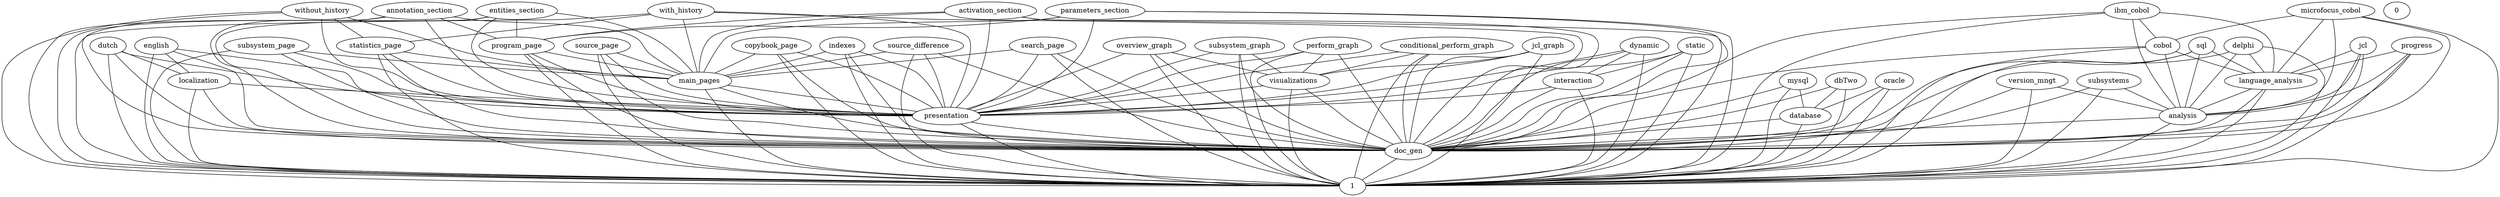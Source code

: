 graph G {
  statistics_page;
  cobol;
  with_history;
  ibm_cobol;
  presentation;
  main_pages;
  entities_section;
  source_difference;
  without_history;
  mysql;
  subsystem_graph;
  overview_graph;
  analysis;
  jcl;
  parameters_section;
  database;
  sql;
  program_page;
  indexes;
  0;
  source_page;
  1;
  english;
  dbTwo;
  oracle;
  localization;
  dynamic;
  subsystem_page;
  delphi;
  visualizations;
  activation_section;
  annotation_section;
  static;
  dutch;
  interaction;
  perform_graph;
  progress;
  version_mngt;
  doc_gen;
  language_analysis;
  subsystems;
  search_page;
  copybook_page;
  conditional_perform_graph;
  jcl_graph;
  microfocus_cobol;
  english -- localization;
  static -- interaction;
  analysis -- doc_gen;
  dynamic -- interaction;
  dutch -- localization;
  jcl -- language_analysis;
  language_analysis -- analysis;
  source_difference -- main_pages;
  presentation -- doc_gen;
  microfocus_cobol -- cobol;
  overview_graph -- visualizations;
  program_page -- main_pages;
  activation_section -- program_page;
  parameters_section -- program_page;
  version_mngt -- analysis;
  ibm_cobol -- cobol;
  source_page -- main_pages;
  entities_section -- program_page;
  cobol -- language_analysis;
  mysql -- database;
  without_history -- statistics_page;
  progress -- language_analysis;
  oracle -- database;
  copybook_page -- main_pages;
  indexes -- main_pages;
  subsystem_graph -- visualizations;
  doc_gen -- 1;
  database -- doc_gen;
  interaction -- presentation;
  subsystems -- analysis;
  perform_graph -- visualizations;
  delphi -- language_analysis;
  subsystem_page -- main_pages;
  dbTwo -- database;
  main_pages -- presentation;
  search_page -- main_pages;
  sql -- language_analysis;
  localization -- presentation;
  conditional_perform_graph -- visualizations;
  jcl_graph -- visualizations;
  visualizations -- presentation;
  annotation_section -- program_page;
  statistics_page -- main_pages;
  with_history -- statistics_page;
  statistics_page -- presentation;
  cobol -- analysis;
  with_history -- presentation;
  with_history -- main_pages;
  ibm_cobol -- analysis;
  ibm_cobol -- language_analysis;
  presentation -- 1;
  main_pages -- doc_gen;
  main_pages -- 1;
  entities_section -- main_pages;
  source_difference -- presentation;
  source_difference -- doc_gen;
  source_difference -- 1;
  without_history -- presentation;
  without_history -- main_pages;
  mysql -- doc_gen;
  subsystem_graph -- presentation;
  overview_graph -- presentation;
  analysis -- 1;
  jcl -- analysis;
  parameters_section -- main_pages;
  database -- 1;
  sql -- analysis;
  program_page -- presentation;
  program_page -- doc_gen;
  program_page -- 1;
  indexes -- presentation;
  indexes -- doc_gen;
  indexes -- 1;
  source_page -- presentation;
  source_page -- doc_gen;
  source_page -- 1;
  english -- presentation;
  dbTwo -- doc_gen;
  dbTwo -- 1;
  oracle -- doc_gen;
  oracle -- 1;
  localization -- doc_gen;
  localization -- 1;
  dynamic -- presentation;
  subsystem_page -- presentation;
  subsystem_page -- doc_gen;
  subsystem_page -- 1;
  delphi -- analysis;
  visualizations -- doc_gen;
  visualizations -- 1;
  activation_section -- presentation;
  activation_section -- doc_gen;
  activation_section -- main_pages;
  activation_section -- 1;
  annotation_section -- presentation;
  annotation_section -- doc_gen;
  annotation_section -- main_pages;
  annotation_section -- 1;
  static -- presentation;
  dutch -- presentation;
  dutch -- doc_gen;
  dutch -- 1;
  interaction -- doc_gen;
  interaction -- 1;
  perform_graph -- presentation;
  perform_graph -- doc_gen;
  perform_graph -- 1;
  progress -- analysis;
  version_mngt -- doc_gen;
  version_mngt -- 1;
  language_analysis -- doc_gen;
  language_analysis -- 1;
  subsystems -- doc_gen;
  subsystems -- 1;
  search_page -- presentation;
  search_page -- doc_gen;
  search_page -- 1;
  copybook_page -- presentation;
  copybook_page -- doc_gen;
  copybook_page -- 1;
  conditional_perform_graph -- presentation;
  conditional_perform_graph -- doc_gen;
  conditional_perform_graph -- 1;
  jcl_graph -- presentation;
  jcl_graph -- doc_gen;
  jcl_graph -- 1;
  microfocus_cobol -- analysis;
  microfocus_cobol -- language_analysis;
  statistics_page -- doc_gen;
  statistics_page -- 1;
  cobol -- doc_gen;
  cobol -- 1;
  with_history -- doc_gen;
  with_history -- 1;
  ibm_cobol -- doc_gen;
  ibm_cobol -- 1;
  entities_section -- presentation;
  entities_section -- doc_gen;
  entities_section -- 1;
  without_history -- doc_gen;
  without_history -- 1;
  mysql -- 1;
  subsystem_graph -- doc_gen;
  subsystem_graph -- 1;
  overview_graph -- doc_gen;
  overview_graph -- 1;
  jcl -- doc_gen;
  jcl -- 1;
  parameters_section -- presentation;
  parameters_section -- doc_gen;
  parameters_section -- 1;
  sql -- doc_gen;
  sql -- 1;
  english -- doc_gen;
  english -- 1;
  dynamic -- doc_gen;
  dynamic -- 1;
  delphi -- doc_gen;
  delphi -- 1;
  static -- doc_gen;
  static -- 1;
  progress -- doc_gen;
  progress -- 1;
  microfocus_cobol -- doc_gen;
  microfocus_cobol -- 1;
}

